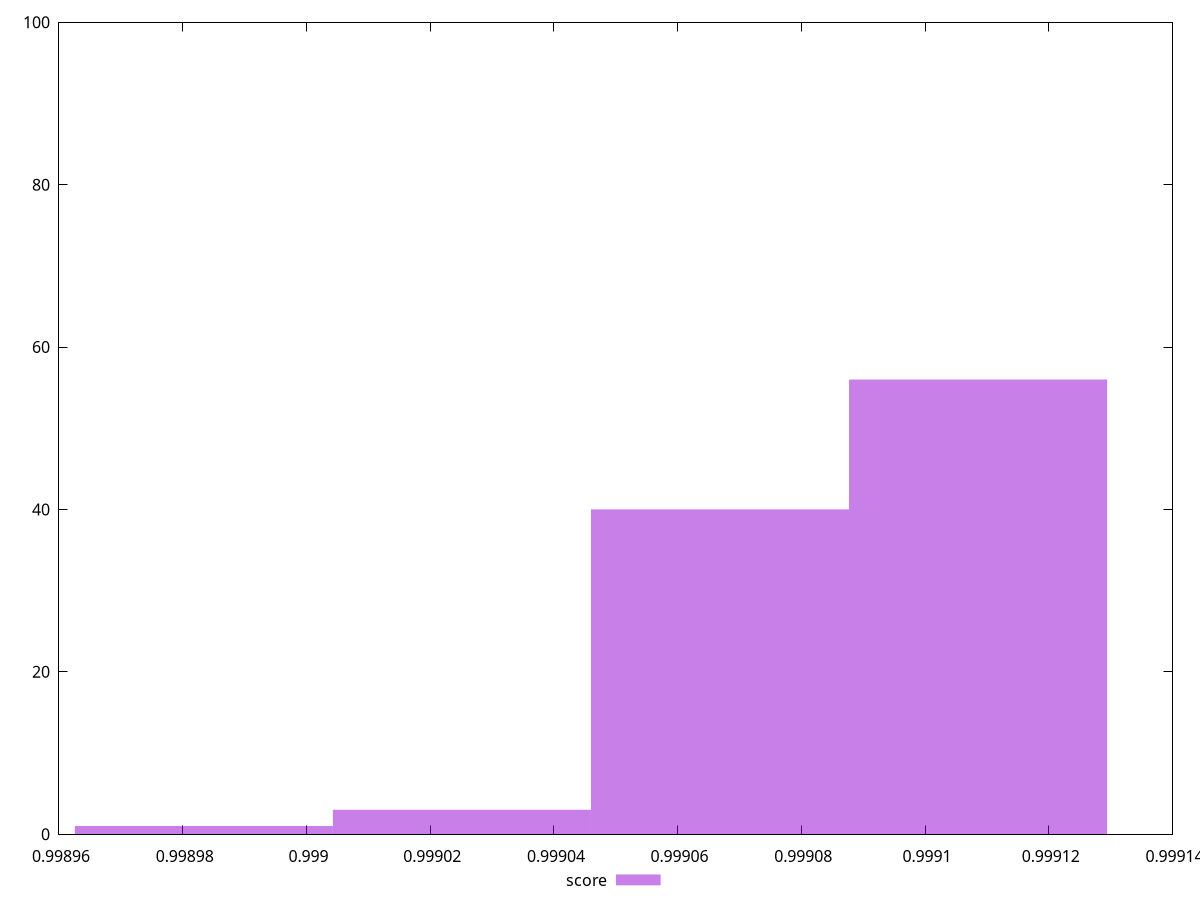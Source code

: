 reset
set terminal svg size 640, 490 enhanced background rgb 'white'
set output "reprap/first-cpu-idle/samples/pages+cached+noexternal+nojs/score/histogram.svg"

$score <<EOF
0.9990668493401241 40
0.999108567514892 56
0.9990251311653563 3
0.9989834129905885 1
EOF

set key outside below
set boxwidth 0.00004171817476783548
set yrange [0:100]
set style fill transparent solid 0.5 noborder

plot \
  $score title "score" with boxes, \


reset